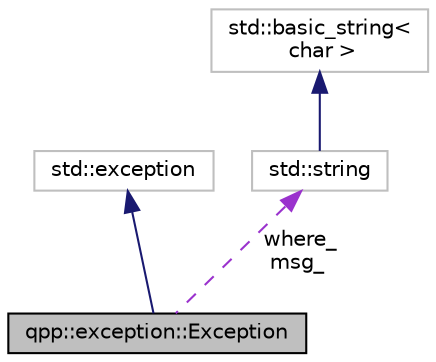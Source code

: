 digraph "qpp::exception::Exception"
{
  edge [fontname="Helvetica",fontsize="10",labelfontname="Helvetica",labelfontsize="10"];
  node [fontname="Helvetica",fontsize="10",shape=record];
  Node42 [label="qpp::exception::Exception",height=0.2,width=0.4,color="black", fillcolor="grey75", style="filled", fontcolor="black"];
  Node43 -> Node42 [dir="back",color="midnightblue",fontsize="10",style="solid",fontname="Helvetica"];
  Node43 [label="std::exception",height=0.2,width=0.4,color="grey75", fillcolor="white", style="filled",tooltip="STL class. "];
  Node44 -> Node42 [dir="back",color="darkorchid3",fontsize="10",style="dashed",label=" where_\nmsg_" ,fontname="Helvetica"];
  Node44 [label="std::string",height=0.2,width=0.4,color="grey75", fillcolor="white", style="filled",tooltip="STL class. "];
  Node45 -> Node44 [dir="back",color="midnightblue",fontsize="10",style="solid",fontname="Helvetica"];
  Node45 [label="std::basic_string\<\l char \>",height=0.2,width=0.4,color="grey75", fillcolor="white", style="filled",tooltip="STL class. "];
}
